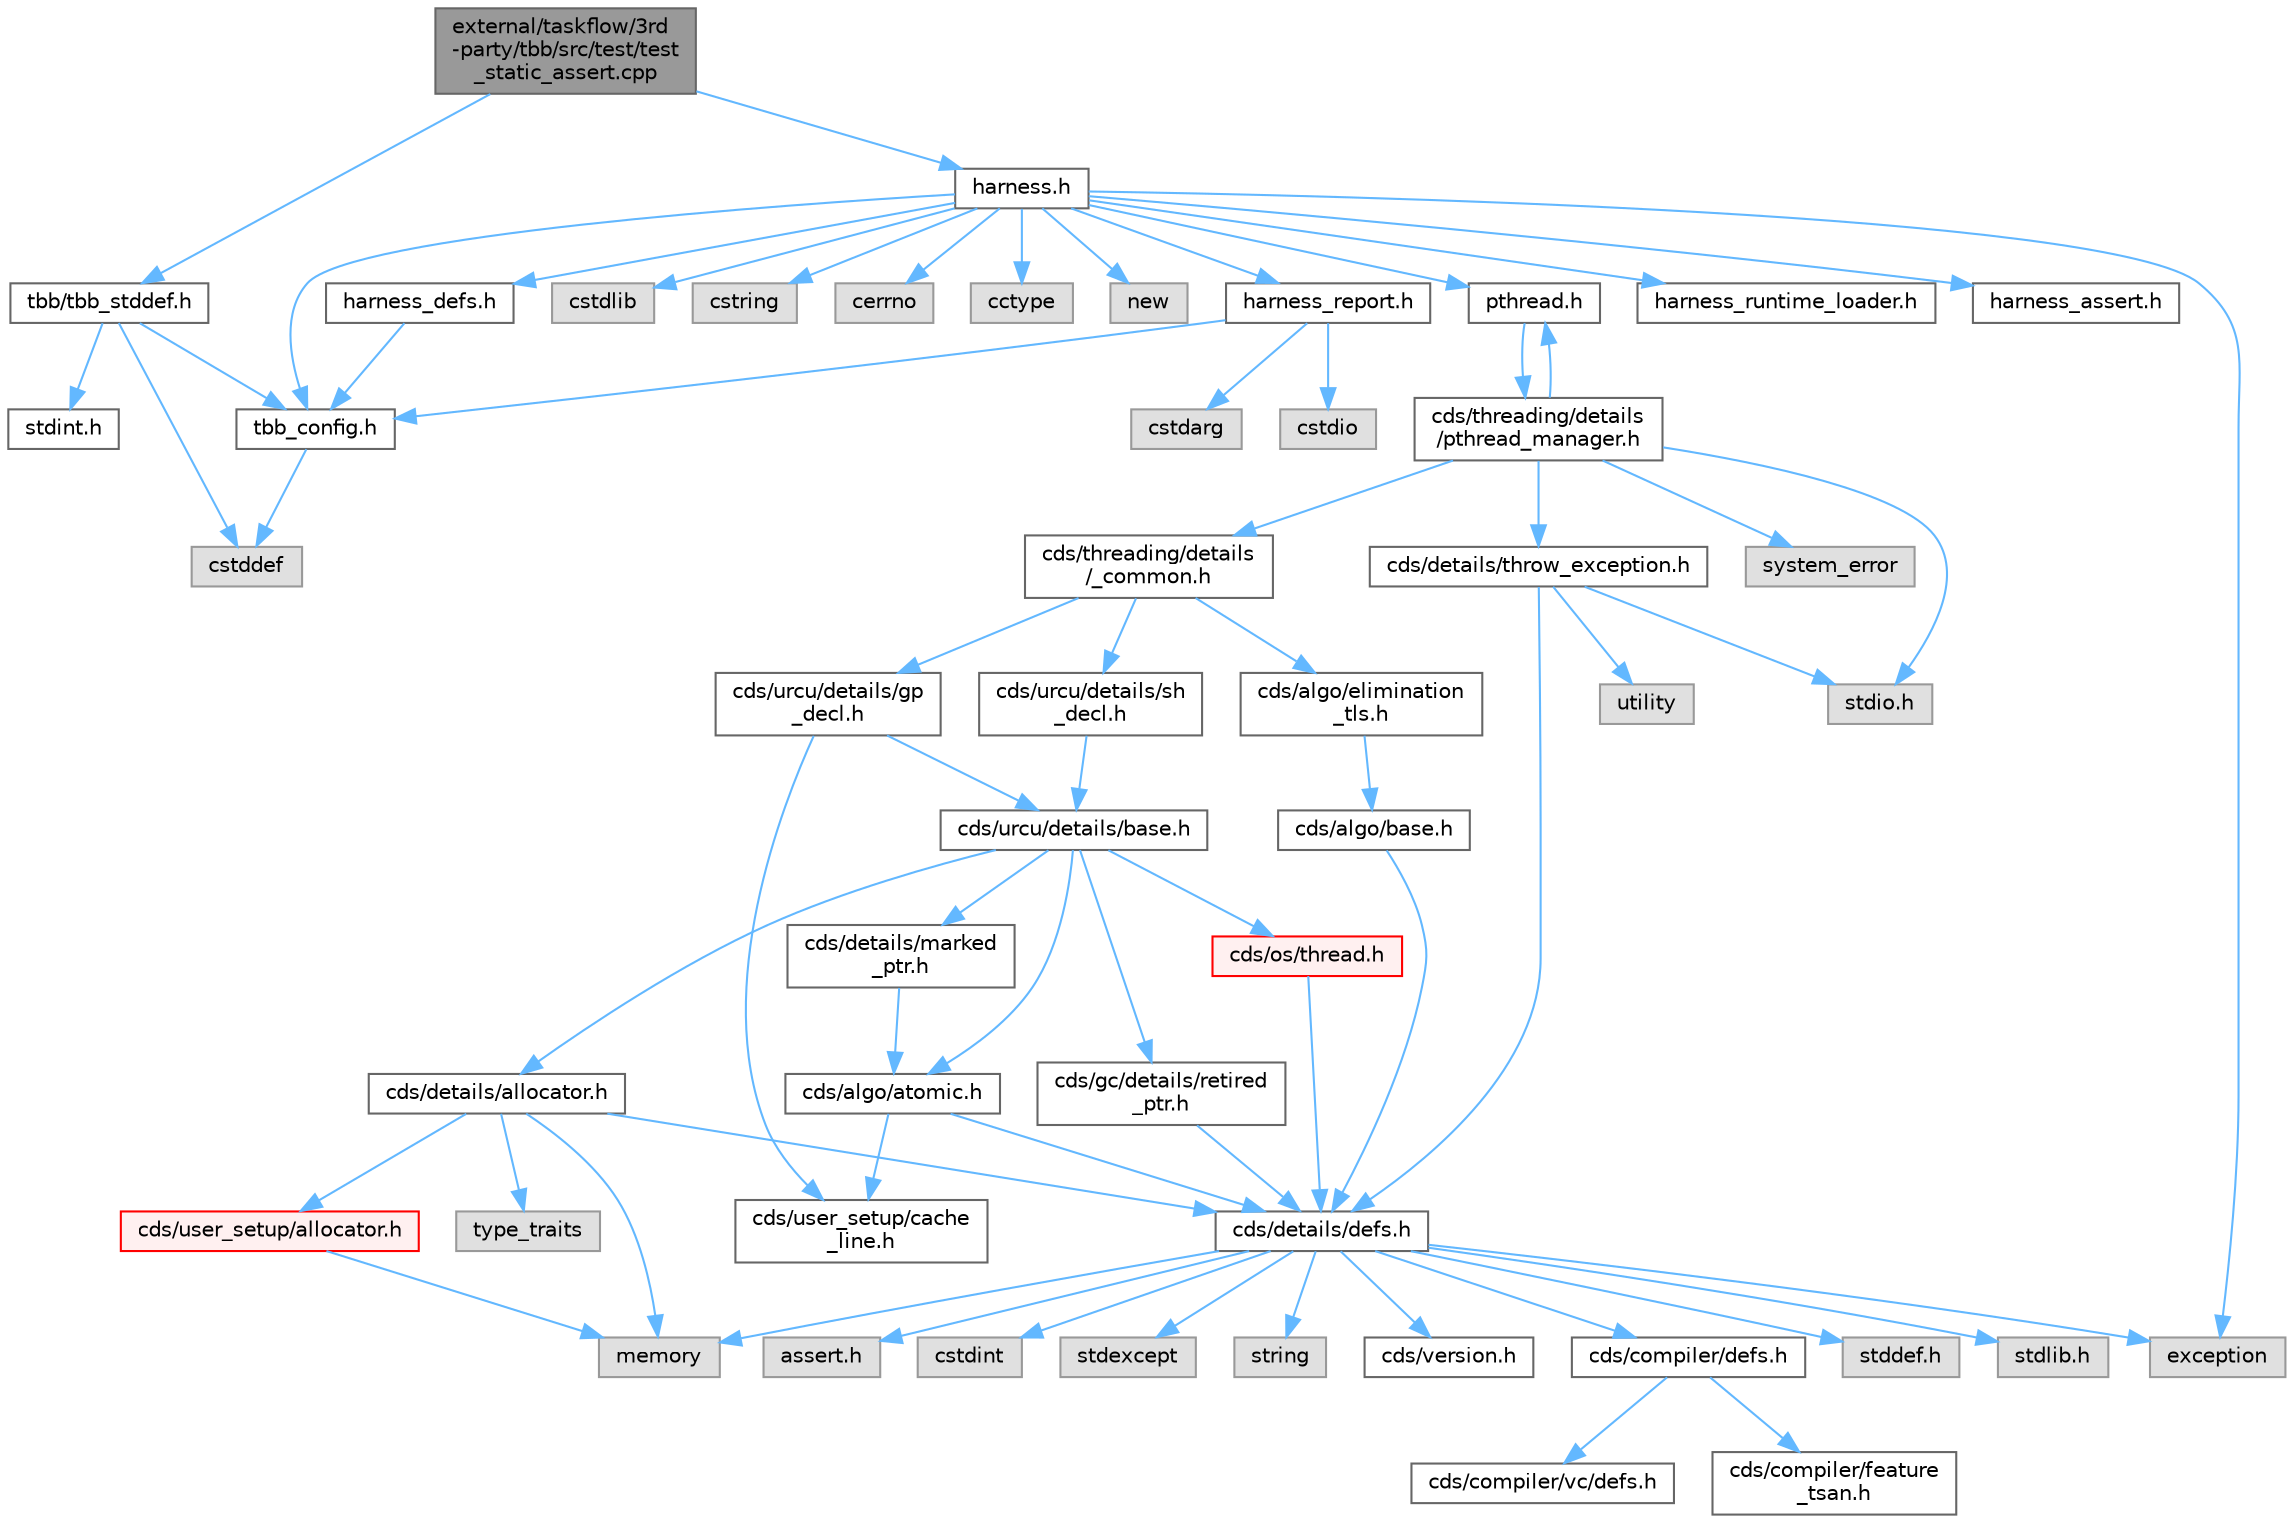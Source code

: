 digraph "external/taskflow/3rd-party/tbb/src/test/test_static_assert.cpp"
{
 // LATEX_PDF_SIZE
  bgcolor="transparent";
  edge [fontname=Helvetica,fontsize=10,labelfontname=Helvetica,labelfontsize=10];
  node [fontname=Helvetica,fontsize=10,shape=box,height=0.2,width=0.4];
  Node1 [id="Node000001",label="external/taskflow/3rd\l-party/tbb/src/test/test\l_static_assert.cpp",height=0.2,width=0.4,color="gray40", fillcolor="grey60", style="filled", fontcolor="black",tooltip=" "];
  Node1 -> Node2 [id="edge67_Node000001_Node000002",color="steelblue1",style="solid",tooltip=" "];
  Node2 [id="Node000002",label="tbb/tbb_stddef.h",height=0.2,width=0.4,color="grey40", fillcolor="white", style="filled",URL="$tbb__stddef_8h.html",tooltip=" "];
  Node2 -> Node3 [id="edge68_Node000002_Node000003",color="steelblue1",style="solid",tooltip=" "];
  Node3 [id="Node000003",label="tbb_config.h",height=0.2,width=0.4,color="grey40", fillcolor="white", style="filled",URL="$tbb__config_8h.html",tooltip=" "];
  Node3 -> Node4 [id="edge69_Node000003_Node000004",color="steelblue1",style="solid",tooltip=" "];
  Node4 [id="Node000004",label="cstddef",height=0.2,width=0.4,color="grey60", fillcolor="#E0E0E0", style="filled",tooltip=" "];
  Node2 -> Node4 [id="edge70_Node000002_Node000004",color="steelblue1",style="solid",tooltip=" "];
  Node2 -> Node5 [id="edge71_Node000002_Node000005",color="steelblue1",style="solid",tooltip=" "];
  Node5 [id="Node000005",label="stdint.h",height=0.2,width=0.4,color="grey40", fillcolor="white", style="filled",URL="$stdint_8h.html",tooltip=" "];
  Node1 -> Node6 [id="edge72_Node000001_Node000006",color="steelblue1",style="solid",tooltip=" "];
  Node6 [id="Node000006",label="harness.h",height=0.2,width=0.4,color="grey40", fillcolor="white", style="filled",URL="$harness_8h.html",tooltip=" "];
  Node6 -> Node3 [id="edge73_Node000006_Node000003",color="steelblue1",style="solid",tooltip=" "];
  Node6 -> Node7 [id="edge74_Node000006_Node000007",color="steelblue1",style="solid",tooltip=" "];
  Node7 [id="Node000007",label="harness_defs.h",height=0.2,width=0.4,color="grey40", fillcolor="white", style="filled",URL="$harness__defs_8h.html",tooltip=" "];
  Node7 -> Node3 [id="edge75_Node000007_Node000003",color="steelblue1",style="solid",tooltip=" "];
  Node6 -> Node8 [id="edge76_Node000006_Node000008",color="steelblue1",style="solid",tooltip=" "];
  Node8 [id="Node000008",label="cstdlib",height=0.2,width=0.4,color="grey60", fillcolor="#E0E0E0", style="filled",tooltip=" "];
  Node6 -> Node9 [id="edge77_Node000006_Node000009",color="steelblue1",style="solid",tooltip=" "];
  Node9 [id="Node000009",label="cstring",height=0.2,width=0.4,color="grey60", fillcolor="#E0E0E0", style="filled",tooltip=" "];
  Node6 -> Node10 [id="edge78_Node000006_Node000010",color="steelblue1",style="solid",tooltip=" "];
  Node10 [id="Node000010",label="cerrno",height=0.2,width=0.4,color="grey60", fillcolor="#E0E0E0", style="filled",tooltip=" "];
  Node6 -> Node11 [id="edge79_Node000006_Node000011",color="steelblue1",style="solid",tooltip=" "];
  Node11 [id="Node000011",label="cctype",height=0.2,width=0.4,color="grey60", fillcolor="#E0E0E0", style="filled",tooltip=" "];
  Node6 -> Node12 [id="edge80_Node000006_Node000012",color="steelblue1",style="solid",tooltip=" "];
  Node12 [id="Node000012",label="new",height=0.2,width=0.4,color="grey60", fillcolor="#E0E0E0", style="filled",tooltip=" "];
  Node6 -> Node13 [id="edge81_Node000006_Node000013",color="steelblue1",style="solid",tooltip=" "];
  Node13 [id="Node000013",label="pthread.h",height=0.2,width=0.4,color="grey40", fillcolor="white", style="filled",URL="$pthread_8h.html",tooltip=" "];
  Node13 -> Node14 [id="edge82_Node000013_Node000014",color="steelblue1",style="solid",tooltip=" "];
  Node14 [id="Node000014",label="cds/threading/details\l/pthread_manager.h",height=0.2,width=0.4,color="grey40", fillcolor="white", style="filled",URL="$pthread__manager_8h.html",tooltip=" "];
  Node14 -> Node15 [id="edge83_Node000014_Node000015",color="steelblue1",style="solid",tooltip=" "];
  Node15 [id="Node000015",label="system_error",height=0.2,width=0.4,color="grey60", fillcolor="#E0E0E0", style="filled",tooltip=" "];
  Node14 -> Node16 [id="edge84_Node000014_Node000016",color="steelblue1",style="solid",tooltip=" "];
  Node16 [id="Node000016",label="stdio.h",height=0.2,width=0.4,color="grey60", fillcolor="#E0E0E0", style="filled",tooltip=" "];
  Node14 -> Node13 [id="edge85_Node000014_Node000013",color="steelblue1",style="solid",tooltip=" "];
  Node14 -> Node17 [id="edge86_Node000014_Node000017",color="steelblue1",style="solid",tooltip=" "];
  Node17 [id="Node000017",label="cds/threading/details\l/_common.h",height=0.2,width=0.4,color="grey40", fillcolor="white", style="filled",URL="$__common_8h.html",tooltip=" "];
  Node17 -> Node18 [id="edge87_Node000017_Node000018",color="steelblue1",style="solid",tooltip=" "];
  Node18 [id="Node000018",label="cds/urcu/details/gp\l_decl.h",height=0.2,width=0.4,color="grey40", fillcolor="white", style="filled",URL="$gp__decl_8h.html",tooltip=" "];
  Node18 -> Node19 [id="edge88_Node000018_Node000019",color="steelblue1",style="solid",tooltip=" "];
  Node19 [id="Node000019",label="cds/urcu/details/base.h",height=0.2,width=0.4,color="grey40", fillcolor="white", style="filled",URL="$external_2libcds_2cds_2urcu_2details_2base_8h.html",tooltip=" "];
  Node19 -> Node20 [id="edge89_Node000019_Node000020",color="steelblue1",style="solid",tooltip=" "];
  Node20 [id="Node000020",label="cds/algo/atomic.h",height=0.2,width=0.4,color="grey40", fillcolor="white", style="filled",URL="$external_2libcds_2cds_2algo_2atomic_8h.html",tooltip=" "];
  Node20 -> Node21 [id="edge90_Node000020_Node000021",color="steelblue1",style="solid",tooltip=" "];
  Node21 [id="Node000021",label="cds/details/defs.h",height=0.2,width=0.4,color="grey40", fillcolor="white", style="filled",URL="$details_2defs_8h.html",tooltip=" "];
  Node21 -> Node22 [id="edge91_Node000021_Node000022",color="steelblue1",style="solid",tooltip=" "];
  Node22 [id="Node000022",label="stddef.h",height=0.2,width=0.4,color="grey60", fillcolor="#E0E0E0", style="filled",tooltip=" "];
  Node21 -> Node23 [id="edge92_Node000021_Node000023",color="steelblue1",style="solid",tooltip=" "];
  Node23 [id="Node000023",label="stdlib.h",height=0.2,width=0.4,color="grey60", fillcolor="#E0E0E0", style="filled",tooltip=" "];
  Node21 -> Node24 [id="edge93_Node000021_Node000024",color="steelblue1",style="solid",tooltip=" "];
  Node24 [id="Node000024",label="assert.h",height=0.2,width=0.4,color="grey60", fillcolor="#E0E0E0", style="filled",tooltip=" "];
  Node21 -> Node25 [id="edge94_Node000021_Node000025",color="steelblue1",style="solid",tooltip=" "];
  Node25 [id="Node000025",label="cstdint",height=0.2,width=0.4,color="grey60", fillcolor="#E0E0E0", style="filled",tooltip=" "];
  Node21 -> Node26 [id="edge95_Node000021_Node000026",color="steelblue1",style="solid",tooltip=" "];
  Node26 [id="Node000026",label="exception",height=0.2,width=0.4,color="grey60", fillcolor="#E0E0E0", style="filled",tooltip=" "];
  Node21 -> Node27 [id="edge96_Node000021_Node000027",color="steelblue1",style="solid",tooltip=" "];
  Node27 [id="Node000027",label="stdexcept",height=0.2,width=0.4,color="grey60", fillcolor="#E0E0E0", style="filled",tooltip=" "];
  Node21 -> Node28 [id="edge97_Node000021_Node000028",color="steelblue1",style="solid",tooltip=" "];
  Node28 [id="Node000028",label="string",height=0.2,width=0.4,color="grey60", fillcolor="#E0E0E0", style="filled",tooltip=" "];
  Node21 -> Node29 [id="edge98_Node000021_Node000029",color="steelblue1",style="solid",tooltip=" "];
  Node29 [id="Node000029",label="memory",height=0.2,width=0.4,color="grey60", fillcolor="#E0E0E0", style="filled",tooltip=" "];
  Node21 -> Node30 [id="edge99_Node000021_Node000030",color="steelblue1",style="solid",tooltip=" "];
  Node30 [id="Node000030",label="cds/version.h",height=0.2,width=0.4,color="grey40", fillcolor="white", style="filled",URL="$external_2libcds_2cds_2version_8h.html",tooltip=" "];
  Node21 -> Node31 [id="edge100_Node000021_Node000031",color="steelblue1",style="solid",tooltip=" "];
  Node31 [id="Node000031",label="cds/compiler/defs.h",height=0.2,width=0.4,color="grey40", fillcolor="white", style="filled",URL="$compiler_2defs_8h.html",tooltip=" "];
  Node31 -> Node32 [id="edge101_Node000031_Node000032",color="steelblue1",style="solid",tooltip=" "];
  Node32 [id="Node000032",label="cds/compiler/vc/defs.h",height=0.2,width=0.4,color="grey40", fillcolor="white", style="filled",URL="$compiler_2vc_2defs_8h.html",tooltip=" "];
  Node31 -> Node33 [id="edge102_Node000031_Node000033",color="steelblue1",style="solid",tooltip=" "];
  Node33 [id="Node000033",label="cds/compiler/feature\l_tsan.h",height=0.2,width=0.4,color="grey40", fillcolor="white", style="filled",URL="$feature__tsan_8h.html",tooltip=" "];
  Node20 -> Node34 [id="edge103_Node000020_Node000034",color="steelblue1",style="solid",tooltip=" "];
  Node34 [id="Node000034",label="cds/user_setup/cache\l_line.h",height=0.2,width=0.4,color="grey40", fillcolor="white", style="filled",URL="$cache__line_8h.html",tooltip="Cache-line size definition"];
  Node19 -> Node35 [id="edge104_Node000019_Node000035",color="steelblue1",style="solid",tooltip=" "];
  Node35 [id="Node000035",label="cds/gc/details/retired\l_ptr.h",height=0.2,width=0.4,color="grey40", fillcolor="white", style="filled",URL="$retired__ptr_8h.html",tooltip=" "];
  Node35 -> Node21 [id="edge105_Node000035_Node000021",color="steelblue1",style="solid",tooltip=" "];
  Node19 -> Node36 [id="edge106_Node000019_Node000036",color="steelblue1",style="solid",tooltip=" "];
  Node36 [id="Node000036",label="cds/details/allocator.h",height=0.2,width=0.4,color="grey40", fillcolor="white", style="filled",URL="$external_2libcds_2cds_2details_2allocator_8h.html",tooltip=" "];
  Node36 -> Node37 [id="edge107_Node000036_Node000037",color="steelblue1",style="solid",tooltip=" "];
  Node37 [id="Node000037",label="type_traits",height=0.2,width=0.4,color="grey60", fillcolor="#E0E0E0", style="filled",tooltip=" "];
  Node36 -> Node29 [id="edge108_Node000036_Node000029",color="steelblue1",style="solid",tooltip=" "];
  Node36 -> Node21 [id="edge109_Node000036_Node000021",color="steelblue1",style="solid",tooltip=" "];
  Node36 -> Node38 [id="edge110_Node000036_Node000038",color="steelblue1",style="solid",tooltip=" "];
  Node38 [id="Node000038",label="cds/user_setup/allocator.h",height=0.2,width=0.4,color="red", fillcolor="#FFF0F0", style="filled",URL="$external_2libcds_2cds_2user__setup_2allocator_8h.html",tooltip="Default implementation of allocator classes."];
  Node38 -> Node29 [id="edge111_Node000038_Node000029",color="steelblue1",style="solid",tooltip=" "];
  Node19 -> Node52 [id="edge112_Node000019_Node000052",color="steelblue1",style="solid",tooltip=" "];
  Node52 [id="Node000052",label="cds/os/thread.h",height=0.2,width=0.4,color="red", fillcolor="#FFF0F0", style="filled",URL="$cds_2os_2thread_8h.html",tooltip=" "];
  Node52 -> Node21 [id="edge113_Node000052_Node000021",color="steelblue1",style="solid",tooltip=" "];
  Node19 -> Node55 [id="edge114_Node000019_Node000055",color="steelblue1",style="solid",tooltip=" "];
  Node55 [id="Node000055",label="cds/details/marked\l_ptr.h",height=0.2,width=0.4,color="grey40", fillcolor="white", style="filled",URL="$marked__ptr_8h.html",tooltip=" "];
  Node55 -> Node20 [id="edge115_Node000055_Node000020",color="steelblue1",style="solid",tooltip=" "];
  Node18 -> Node34 [id="edge116_Node000018_Node000034",color="steelblue1",style="solid",tooltip=" "];
  Node17 -> Node56 [id="edge117_Node000017_Node000056",color="steelblue1",style="solid",tooltip=" "];
  Node56 [id="Node000056",label="cds/urcu/details/sh\l_decl.h",height=0.2,width=0.4,color="grey40", fillcolor="white", style="filled",URL="$sh__decl_8h.html",tooltip=" "];
  Node56 -> Node19 [id="edge118_Node000056_Node000019",color="steelblue1",style="solid",tooltip=" "];
  Node17 -> Node57 [id="edge119_Node000017_Node000057",color="steelblue1",style="solid",tooltip=" "];
  Node57 [id="Node000057",label="cds/algo/elimination\l_tls.h",height=0.2,width=0.4,color="grey40", fillcolor="white", style="filled",URL="$elimination__tls_8h.html",tooltip=" "];
  Node57 -> Node58 [id="edge120_Node000057_Node000058",color="steelblue1",style="solid",tooltip=" "];
  Node58 [id="Node000058",label="cds/algo/base.h",height=0.2,width=0.4,color="grey40", fillcolor="white", style="filled",URL="$external_2libcds_2cds_2algo_2base_8h.html",tooltip=" "];
  Node58 -> Node21 [id="edge121_Node000058_Node000021",color="steelblue1",style="solid",tooltip=" "];
  Node14 -> Node50 [id="edge122_Node000014_Node000050",color="steelblue1",style="solid",tooltip=" "];
  Node50 [id="Node000050",label="cds/details/throw_exception.h",height=0.2,width=0.4,color="grey40", fillcolor="white", style="filled",URL="$throw__exception_8h.html",tooltip=" "];
  Node50 -> Node21 [id="edge123_Node000050_Node000021",color="steelblue1",style="solid",tooltip=" "];
  Node50 -> Node16 [id="edge124_Node000050_Node000016",color="steelblue1",style="solid",tooltip=" "];
  Node50 -> Node51 [id="edge125_Node000050_Node000051",color="steelblue1",style="solid",tooltip=" "];
  Node51 [id="Node000051",label="utility",height=0.2,width=0.4,color="grey60", fillcolor="#E0E0E0", style="filled",tooltip=" "];
  Node6 -> Node59 [id="edge126_Node000006_Node000059",color="steelblue1",style="solid",tooltip=" "];
  Node59 [id="Node000059",label="harness_runtime_loader.h",height=0.2,width=0.4,color="grey40", fillcolor="white", style="filled",URL="$harness__runtime__loader_8h.html",tooltip=" "];
  Node6 -> Node60 [id="edge127_Node000006_Node000060",color="steelblue1",style="solid",tooltip=" "];
  Node60 [id="Node000060",label="harness_report.h",height=0.2,width=0.4,color="grey40", fillcolor="white", style="filled",URL="$harness__report_8h.html",tooltip=" "];
  Node60 -> Node61 [id="edge128_Node000060_Node000061",color="steelblue1",style="solid",tooltip=" "];
  Node61 [id="Node000061",label="cstdio",height=0.2,width=0.4,color="grey60", fillcolor="#E0E0E0", style="filled",tooltip=" "];
  Node60 -> Node62 [id="edge129_Node000060_Node000062",color="steelblue1",style="solid",tooltip=" "];
  Node62 [id="Node000062",label="cstdarg",height=0.2,width=0.4,color="grey60", fillcolor="#E0E0E0", style="filled",tooltip=" "];
  Node60 -> Node3 [id="edge130_Node000060_Node000003",color="steelblue1",style="solid",tooltip=" "];
  Node6 -> Node26 [id="edge131_Node000006_Node000026",color="steelblue1",style="solid",tooltip=" "];
  Node6 -> Node63 [id="edge132_Node000006_Node000063",color="steelblue1",style="solid",tooltip=" "];
  Node63 [id="Node000063",label="harness_assert.h",height=0.2,width=0.4,color="grey40", fillcolor="white", style="filled",URL="$harness__assert_8h.html",tooltip=" "];
}
